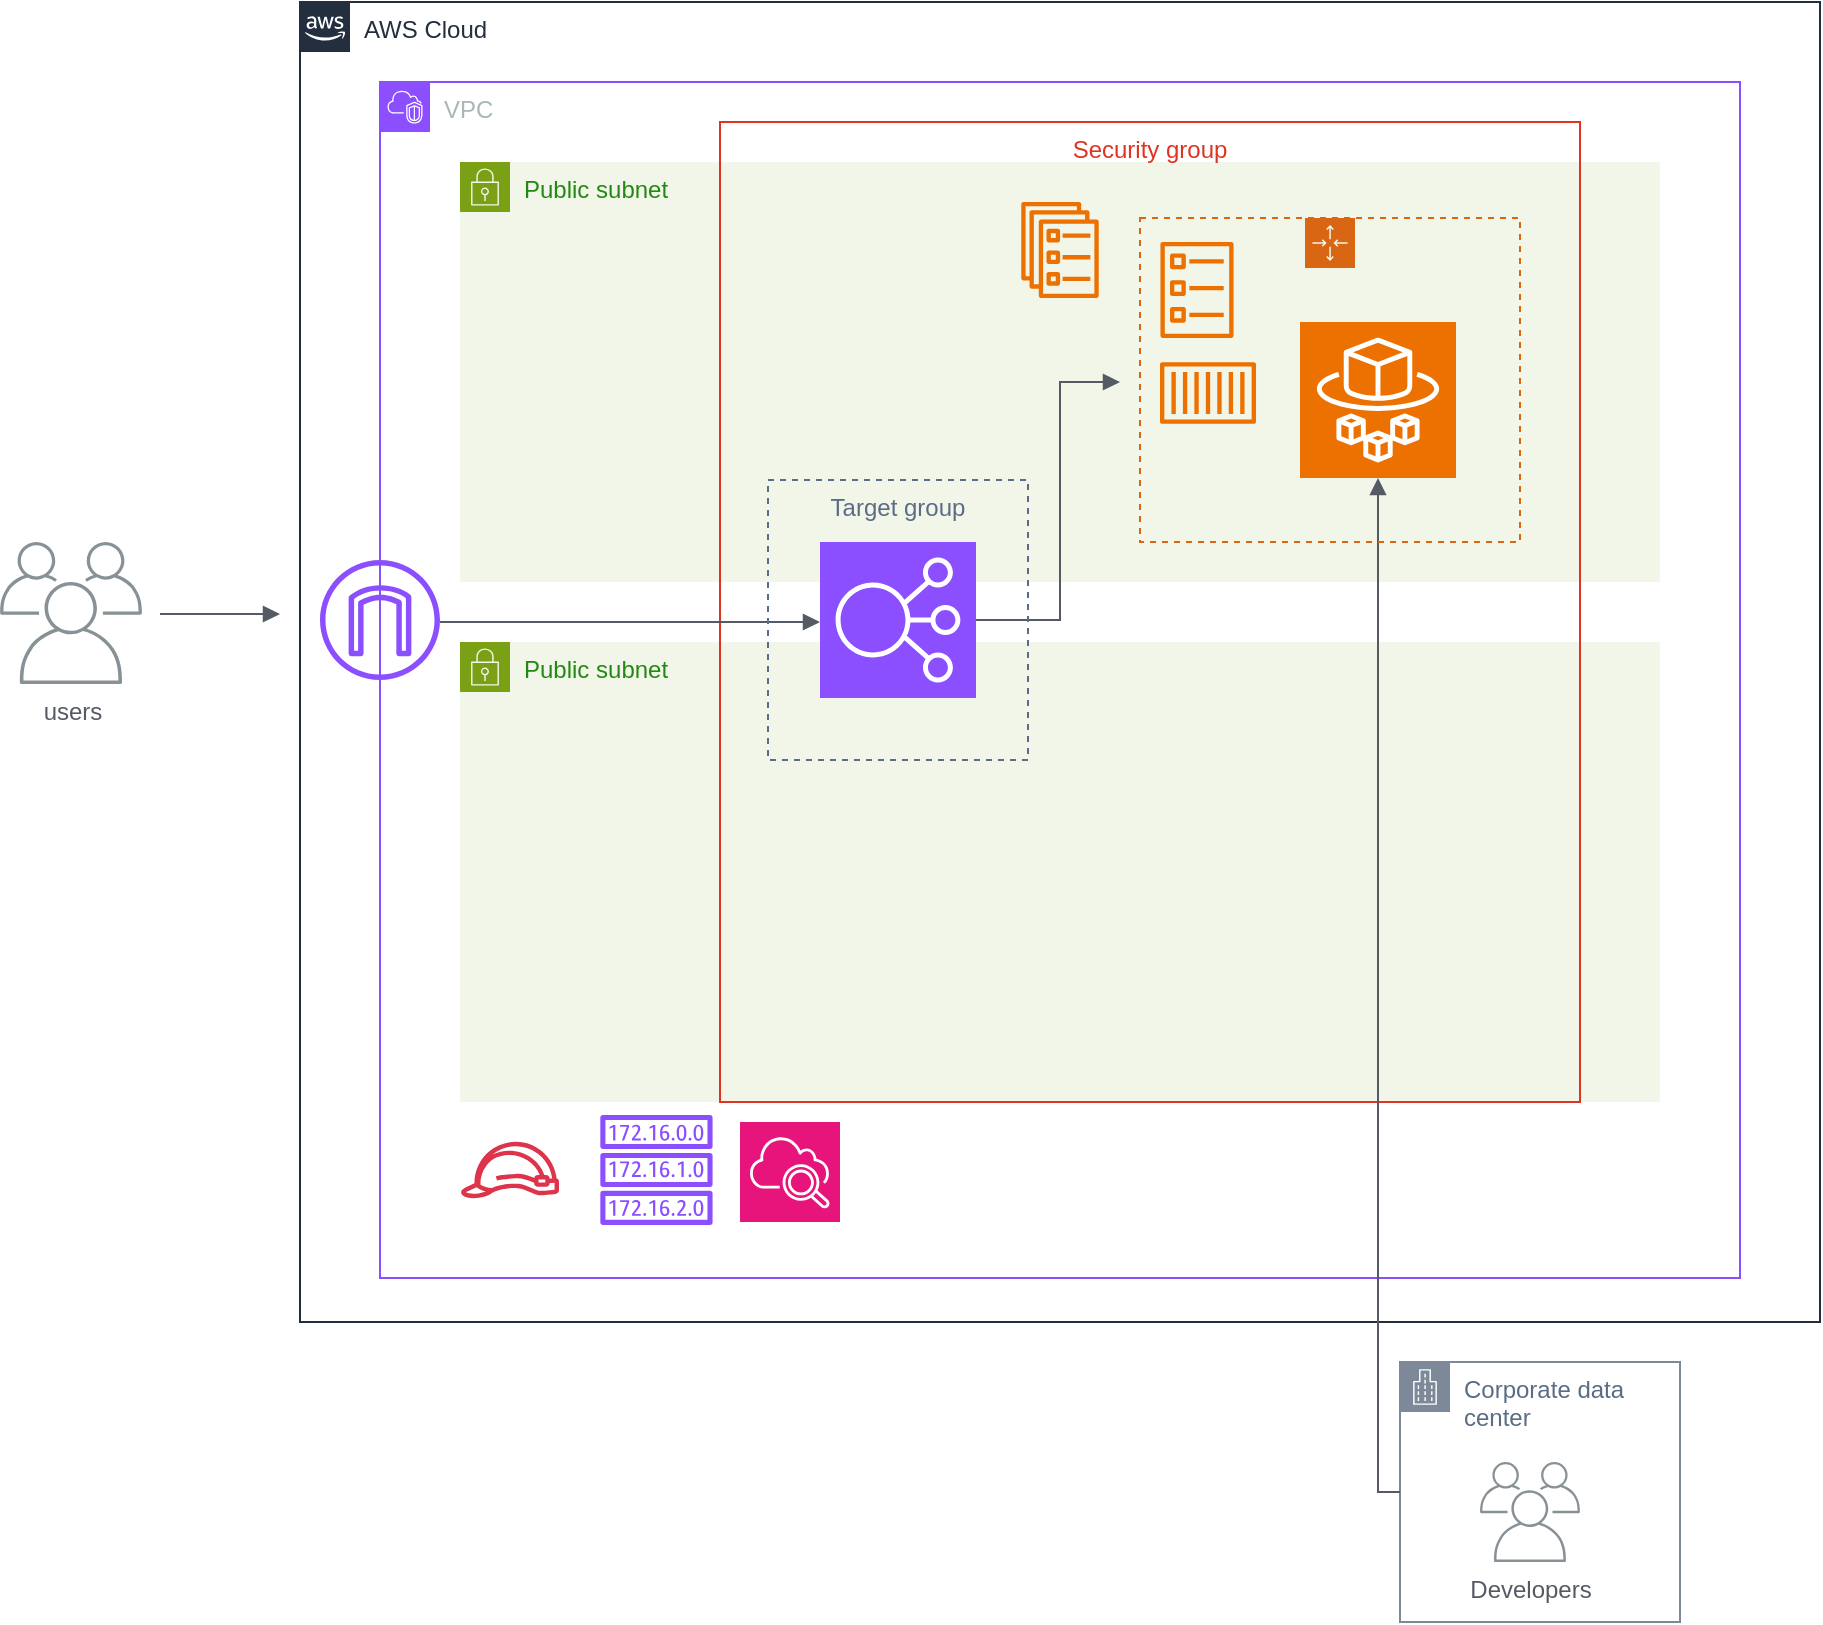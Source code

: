 <mxfile version="22.1.21" type="device">
  <diagram name="ページ1" id="mnPL-wJ1XfXDH14uQYT9">
    <mxGraphModel dx="1810" dy="594" grid="1" gridSize="10" guides="1" tooltips="1" connect="1" arrows="1" fold="1" page="1" pageScale="1" pageWidth="827" pageHeight="1169" math="0" shadow="0">
      <root>
        <mxCell id="0" />
        <mxCell id="1" parent="0" />
        <mxCell id="9SZ4IUXA4r9wMpmDnjR2-1" value="AWS Cloud" style="points=[[0,0],[0.25,0],[0.5,0],[0.75,0],[1,0],[1,0.25],[1,0.5],[1,0.75],[1,1],[0.75,1],[0.5,1],[0.25,1],[0,1],[0,0.75],[0,0.5],[0,0.25]];outlineConnect=0;gradientColor=none;html=1;whiteSpace=wrap;fontSize=12;fontStyle=0;container=1;pointerEvents=0;collapsible=0;recursiveResize=0;shape=mxgraph.aws4.group;grIcon=mxgraph.aws4.group_aws_cloud_alt;strokeColor=#232F3E;fillColor=none;verticalAlign=top;align=left;spacingLeft=30;fontColor=#232F3E;dashed=0;" parent="1" vertex="1">
          <mxGeometry x="40" y="40" width="760" height="660" as="geometry" />
        </mxCell>
        <mxCell id="9SZ4IUXA4r9wMpmDnjR2-2" value="VPC" style="points=[[0,0],[0.25,0],[0.5,0],[0.75,0],[1,0],[1,0.25],[1,0.5],[1,0.75],[1,1],[0.75,1],[0.5,1],[0.25,1],[0,1],[0,0.75],[0,0.5],[0,0.25]];outlineConnect=0;gradientColor=none;html=1;whiteSpace=wrap;fontSize=12;fontStyle=0;container=1;pointerEvents=0;collapsible=0;recursiveResize=0;shape=mxgraph.aws4.group;grIcon=mxgraph.aws4.group_vpc2;strokeColor=#8C4FFF;fillColor=none;verticalAlign=top;align=left;spacingLeft=30;fontColor=#AAB7B8;dashed=0;" parent="9SZ4IUXA4r9wMpmDnjR2-1" vertex="1">
          <mxGeometry x="40" y="40" width="680" height="598" as="geometry" />
        </mxCell>
        <mxCell id="9SZ4IUXA4r9wMpmDnjR2-3" value="Public subnet" style="points=[[0,0],[0.25,0],[0.5,0],[0.75,0],[1,0],[1,0.25],[1,0.5],[1,0.75],[1,1],[0.75,1],[0.5,1],[0.25,1],[0,1],[0,0.75],[0,0.5],[0,0.25]];outlineConnect=0;gradientColor=none;html=1;whiteSpace=wrap;fontSize=12;fontStyle=0;container=1;pointerEvents=0;collapsible=0;recursiveResize=0;shape=mxgraph.aws4.group;grIcon=mxgraph.aws4.group_security_group;grStroke=0;strokeColor=#7AA116;fillColor=#F2F6E8;verticalAlign=top;align=left;spacingLeft=30;fontColor=#248814;dashed=0;" parent="9SZ4IUXA4r9wMpmDnjR2-2" vertex="1">
          <mxGeometry x="40" y="40" width="600" height="210" as="geometry" />
        </mxCell>
        <mxCell id="1S5SFtDm_Tq1YHQfRTVd-1" value="Public subnet" style="points=[[0,0],[0.25,0],[0.5,0],[0.75,0],[1,0],[1,0.25],[1,0.5],[1,0.75],[1,1],[0.75,1],[0.5,1],[0.25,1],[0,1],[0,0.75],[0,0.5],[0,0.25]];outlineConnect=0;gradientColor=none;html=1;whiteSpace=wrap;fontSize=12;fontStyle=0;container=1;pointerEvents=0;collapsible=0;recursiveResize=0;shape=mxgraph.aws4.group;grIcon=mxgraph.aws4.group_security_group;grStroke=0;strokeColor=#7AA116;fillColor=#F2F6E8;verticalAlign=top;align=left;spacingLeft=30;fontColor=#248814;dashed=0;" parent="9SZ4IUXA4r9wMpmDnjR2-2" vertex="1">
          <mxGeometry x="40" y="280" width="600" height="230" as="geometry" />
        </mxCell>
        <mxCell id="9SZ4IUXA4r9wMpmDnjR2-6" value="Security group" style="fillColor=none;strokeColor=#DD3522;verticalAlign=top;fontStyle=0;fontColor=#DD3522;whiteSpace=wrap;html=1;" parent="1S5SFtDm_Tq1YHQfRTVd-1" vertex="1">
          <mxGeometry x="130" y="-260" width="430" height="490" as="geometry" />
        </mxCell>
        <mxCell id="92uG97Zvl1-feomY8dOc-5" value="" style="sketch=0;outlineConnect=0;fontColor=#232F3E;gradientColor=none;fillColor=#ED7100;strokeColor=none;dashed=0;verticalLabelPosition=bottom;verticalAlign=top;align=center;html=1;fontSize=12;fontStyle=0;aspect=fixed;pointerEvents=1;shape=mxgraph.aws4.ecs_task;" vertex="1" parent="1S5SFtDm_Tq1YHQfRTVd-1">
          <mxGeometry x="350" y="-200" width="37" height="48" as="geometry" />
        </mxCell>
        <mxCell id="92uG97Zvl1-feomY8dOc-1" value="" style="sketch=0;points=[[0,0,0],[0.25,0,0],[0.5,0,0],[0.75,0,0],[1,0,0],[0,1,0],[0.25,1,0],[0.5,1,0],[0.75,1,0],[1,1,0],[0,0.25,0],[0,0.5,0],[0,0.75,0],[1,0.25,0],[1,0.5,0],[1,0.75,0]];outlineConnect=0;fontColor=#232F3E;fillColor=#ED7100;strokeColor=#ffffff;dashed=0;verticalLabelPosition=bottom;verticalAlign=top;align=center;html=1;fontSize=12;fontStyle=0;aspect=fixed;shape=mxgraph.aws4.resourceIcon;resIcon=mxgraph.aws4.fargate;" vertex="1" parent="1S5SFtDm_Tq1YHQfRTVd-1">
          <mxGeometry x="420" y="-160" width="78" height="78" as="geometry" />
        </mxCell>
        <mxCell id="9SZ4IUXA4r9wMpmDnjR2-15" value="" style="sketch=0;outlineConnect=0;fontColor=#232F3E;gradientColor=none;fillColor=#DD344C;strokeColor=none;dashed=0;verticalLabelPosition=bottom;verticalAlign=top;align=center;html=1;fontSize=12;fontStyle=0;aspect=fixed;pointerEvents=1;shape=mxgraph.aws4.role;" parent="9SZ4IUXA4r9wMpmDnjR2-2" vertex="1">
          <mxGeometry x="40" y="529.89" width="50" height="28.21" as="geometry" />
        </mxCell>
        <mxCell id="1S5SFtDm_Tq1YHQfRTVd-2" value="" style="sketch=0;outlineConnect=0;fontColor=#232F3E;gradientColor=none;fillColor=#8C4FFF;strokeColor=none;dashed=0;verticalLabelPosition=bottom;verticalAlign=top;align=center;html=1;fontSize=12;fontStyle=0;aspect=fixed;pointerEvents=1;shape=mxgraph.aws4.route_table;" parent="9SZ4IUXA4r9wMpmDnjR2-2" vertex="1">
          <mxGeometry x="110" y="516.49" width="56.45" height="55" as="geometry" />
        </mxCell>
        <mxCell id="9SZ4IUXA4r9wMpmDnjR2-8" value="" style="edgeStyle=orthogonalEdgeStyle;html=1;endArrow=block;elbow=vertical;startArrow=none;endFill=1;strokeColor=#545B64;rounded=0;entryX=0;entryY=0.5;entryDx=0;entryDy=0;entryPerimeter=0;" parent="9SZ4IUXA4r9wMpmDnjR2-2" edge="1">
          <mxGeometry width="100" relative="1" as="geometry">
            <mxPoint x="30" y="270.034" as="sourcePoint" />
            <mxPoint x="220" y="270" as="targetPoint" />
            <Array as="points">
              <mxPoint x="80" y="270" />
              <mxPoint x="80" y="270" />
            </Array>
          </mxGeometry>
        </mxCell>
        <mxCell id="9SZ4IUXA4r9wMpmDnjR2-10" value="" style="edgeStyle=orthogonalEdgeStyle;html=1;endArrow=block;elbow=vertical;startArrow=none;endFill=1;strokeColor=#545B64;rounded=0;exitX=0;exitY=0.5;exitDx=0;exitDy=0;" parent="9SZ4IUXA4r9wMpmDnjR2-2" source="1S5SFtDm_Tq1YHQfRTVd-6" edge="1">
          <mxGeometry width="100" relative="1" as="geometry">
            <mxPoint x="240" y="530" as="sourcePoint" />
            <mxPoint x="370" y="150" as="targetPoint" />
            <Array as="points">
              <mxPoint x="340" y="269" />
              <mxPoint x="340" y="150" />
            </Array>
          </mxGeometry>
        </mxCell>
        <mxCell id="9SZ4IUXA4r9wMpmDnjR2-4" value="" style="sketch=0;outlineConnect=0;fontColor=#232F3E;gradientColor=none;fillColor=#8C4FFF;strokeColor=none;dashed=0;verticalLabelPosition=bottom;verticalAlign=top;align=center;html=1;fontSize=12;fontStyle=0;aspect=fixed;pointerEvents=1;shape=mxgraph.aws4.internet_gateway;" parent="9SZ4IUXA4r9wMpmDnjR2-2" vertex="1">
          <mxGeometry x="-30" y="239" width="60" height="60" as="geometry" />
        </mxCell>
        <mxCell id="1S5SFtDm_Tq1YHQfRTVd-6" value="" style="sketch=0;points=[[0,0,0],[0.25,0,0],[0.5,0,0],[0.75,0,0],[1,0,0],[0,1,0],[0.25,1,0],[0.5,1,0],[0.75,1,0],[1,1,0],[0,0.25,0],[0,0.5,0],[0,0.75,0],[1,0.25,0],[1,0.5,0],[1,0.75,0]];outlineConnect=0;fontColor=#232F3E;fillColor=#8C4FFF;strokeColor=#ffffff;dashed=0;verticalLabelPosition=bottom;verticalAlign=top;align=center;html=1;fontSize=12;fontStyle=0;aspect=fixed;shape=mxgraph.aws4.resourceIcon;resIcon=mxgraph.aws4.elastic_load_balancing;" parent="9SZ4IUXA4r9wMpmDnjR2-2" vertex="1">
          <mxGeometry x="220" y="230" width="78" height="78" as="geometry" />
        </mxCell>
        <mxCell id="1S5SFtDm_Tq1YHQfRTVd-8" value="Target group" style="fillColor=none;strokeColor=#5A6C86;dashed=1;verticalAlign=top;fontStyle=0;fontColor=#5A6C86;whiteSpace=wrap;html=1;" parent="9SZ4IUXA4r9wMpmDnjR2-2" vertex="1">
          <mxGeometry x="194" y="199" width="130" height="140" as="geometry" />
        </mxCell>
        <mxCell id="92uG97Zvl1-feomY8dOc-3" value="" style="sketch=0;points=[[0,0,0],[0.25,0,0],[0.5,0,0],[0.75,0,0],[1,0,0],[0,1,0],[0.25,1,0],[0.5,1,0],[0.75,1,0],[1,1,0],[0,0.25,0],[0,0.5,0],[0,0.75,0],[1,0.25,0],[1,0.5,0],[1,0.75,0]];points=[[0,0,0],[0.25,0,0],[0.5,0,0],[0.75,0,0],[1,0,0],[0,1,0],[0.25,1,0],[0.5,1,0],[0.75,1,0],[1,1,0],[0,0.25,0],[0,0.5,0],[0,0.75,0],[1,0.25,0],[1,0.5,0],[1,0.75,0]];outlineConnect=0;fontColor=#232F3E;fillColor=#E7157B;strokeColor=#ffffff;dashed=0;verticalLabelPosition=bottom;verticalAlign=top;align=center;html=1;fontSize=12;fontStyle=0;aspect=fixed;shape=mxgraph.aws4.resourceIcon;resIcon=mxgraph.aws4.cloudwatch_2;" vertex="1" parent="9SZ4IUXA4r9wMpmDnjR2-2">
          <mxGeometry x="180" y="520" width="50" height="50" as="geometry" />
        </mxCell>
        <mxCell id="9SZ4IUXA4r9wMpmDnjR2-9" value="Corporate data center" style="points=[[0,0],[0.25,0],[0.5,0],[0.75,0],[1,0],[1,0.25],[1,0.5],[1,0.75],[1,1],[0.75,1],[0.5,1],[0.25,1],[0,1],[0,0.75],[0,0.5],[0,0.25]];outlineConnect=0;gradientColor=none;html=1;whiteSpace=wrap;fontSize=12;fontStyle=0;container=1;pointerEvents=0;collapsible=0;recursiveResize=0;shape=mxgraph.aws4.group;grIcon=mxgraph.aws4.group_corporate_data_center;strokeColor=#7D8998;fillColor=none;verticalAlign=top;align=left;spacingLeft=30;fontColor=#5A6C86;dashed=0;" parent="1" vertex="1">
          <mxGeometry x="590" y="720" width="140" height="130" as="geometry" />
        </mxCell>
        <mxCell id="9SZ4IUXA4r9wMpmDnjR2-16" value="Developers" style="sketch=0;outlineConnect=0;gradientColor=none;fontColor=#545B64;strokeColor=none;fillColor=#879196;dashed=0;verticalLabelPosition=bottom;verticalAlign=top;align=center;html=1;fontSize=12;fontStyle=0;aspect=fixed;shape=mxgraph.aws4.illustration_users;pointerEvents=1" parent="9SZ4IUXA4r9wMpmDnjR2-9" vertex="1">
          <mxGeometry x="40" y="50" width="50" height="50" as="geometry" />
        </mxCell>
        <mxCell id="9SZ4IUXA4r9wMpmDnjR2-11" value="users" style="sketch=0;outlineConnect=0;gradientColor=none;fontColor=#545B64;strokeColor=none;fillColor=#879196;dashed=0;verticalLabelPosition=bottom;verticalAlign=top;align=center;html=1;fontSize=12;fontStyle=0;aspect=fixed;shape=mxgraph.aws4.illustration_users;pointerEvents=1" parent="1" vertex="1">
          <mxGeometry x="-110" y="310" width="71" height="71" as="geometry" />
        </mxCell>
        <mxCell id="1S5SFtDm_Tq1YHQfRTVd-7" value="" style="edgeStyle=orthogonalEdgeStyle;html=1;endArrow=block;elbow=vertical;startArrow=none;endFill=1;strokeColor=#545B64;rounded=0;exitX=0;exitY=0.5;exitDx=0;exitDy=0;entryX=0.5;entryY=1;entryDx=0;entryDy=0;entryPerimeter=0;" parent="1" source="9SZ4IUXA4r9wMpmDnjR2-9" target="92uG97Zvl1-feomY8dOc-1" edge="1">
          <mxGeometry width="100" relative="1" as="geometry">
            <mxPoint x="500" y="785" as="sourcePoint" />
            <mxPoint x="685" y="488" as="targetPoint" />
            <Array as="points">
              <mxPoint x="579" y="785" />
            </Array>
          </mxGeometry>
        </mxCell>
        <mxCell id="94xXdqyxstFJRoUwKmXU-2" value="" style="edgeStyle=orthogonalEdgeStyle;html=1;endArrow=block;elbow=vertical;startArrow=none;endFill=1;strokeColor=#545B64;rounded=0;exitX=1.128;exitY=0.563;exitDx=0;exitDy=0;exitPerimeter=0;" parent="1" edge="1">
          <mxGeometry width="100" relative="1" as="geometry">
            <mxPoint x="-29.998" y="346.003" as="sourcePoint" />
            <mxPoint x="30" y="345.03" as="targetPoint" />
            <Array as="points">
              <mxPoint x="-30" y="345.03" />
            </Array>
          </mxGeometry>
        </mxCell>
        <mxCell id="92uG97Zvl1-feomY8dOc-7" value="" style="sketch=0;outlineConnect=0;fontColor=#232F3E;gradientColor=none;fillColor=#ED7100;strokeColor=none;dashed=0;verticalLabelPosition=bottom;verticalAlign=top;align=center;html=1;fontSize=12;fontStyle=0;aspect=fixed;pointerEvents=1;shape=mxgraph.aws4.ecs_service;" vertex="1" parent="1">
          <mxGeometry x="400.5" y="140" width="39" height="48" as="geometry" />
        </mxCell>
        <mxCell id="92uG97Zvl1-feomY8dOc-6" value="" style="sketch=0;outlineConnect=0;fontColor=#232F3E;gradientColor=none;fillColor=#ED7100;strokeColor=none;dashed=0;verticalLabelPosition=bottom;verticalAlign=top;align=center;html=1;fontSize=12;fontStyle=0;aspect=fixed;pointerEvents=1;shape=mxgraph.aws4.container_1;" vertex="1" parent="1">
          <mxGeometry x="470" y="220" width="48" height="31" as="geometry" />
        </mxCell>
        <mxCell id="92uG97Zvl1-feomY8dOc-9" value="" style="points=[[0,0],[0.25,0],[0.5,0],[0.75,0],[1,0],[1,0.25],[1,0.5],[1,0.75],[1,1],[0.75,1],[0.5,1],[0.25,1],[0,1],[0,0.75],[0,0.5],[0,0.25]];outlineConnect=0;gradientColor=none;html=1;whiteSpace=wrap;fontSize=12;fontStyle=0;container=1;pointerEvents=0;collapsible=0;recursiveResize=0;shape=mxgraph.aws4.groupCenter;grIcon=mxgraph.aws4.group_auto_scaling_group;grStroke=1;strokeColor=#D86613;fillColor=none;verticalAlign=top;align=center;fontColor=#D86613;dashed=1;spacingTop=25;" vertex="1" parent="1">
          <mxGeometry x="460" y="148" width="190" height="162" as="geometry" />
        </mxCell>
      </root>
    </mxGraphModel>
  </diagram>
</mxfile>

